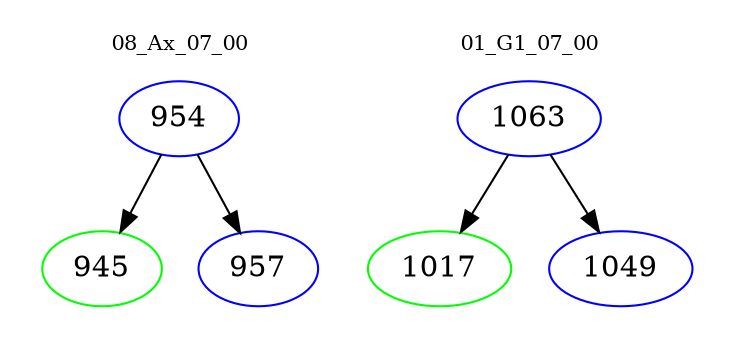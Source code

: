 digraph{
subgraph cluster_0 {
color = white
label = "08_Ax_07_00";
fontsize=10;
T0_954 [label="954", color="blue"]
T0_954 -> T0_945 [color="black"]
T0_945 [label="945", color="green"]
T0_954 -> T0_957 [color="black"]
T0_957 [label="957", color="blue"]
}
subgraph cluster_1 {
color = white
label = "01_G1_07_00";
fontsize=10;
T1_1063 [label="1063", color="blue"]
T1_1063 -> T1_1017 [color="black"]
T1_1017 [label="1017", color="green"]
T1_1063 -> T1_1049 [color="black"]
T1_1049 [label="1049", color="blue"]
}
}
